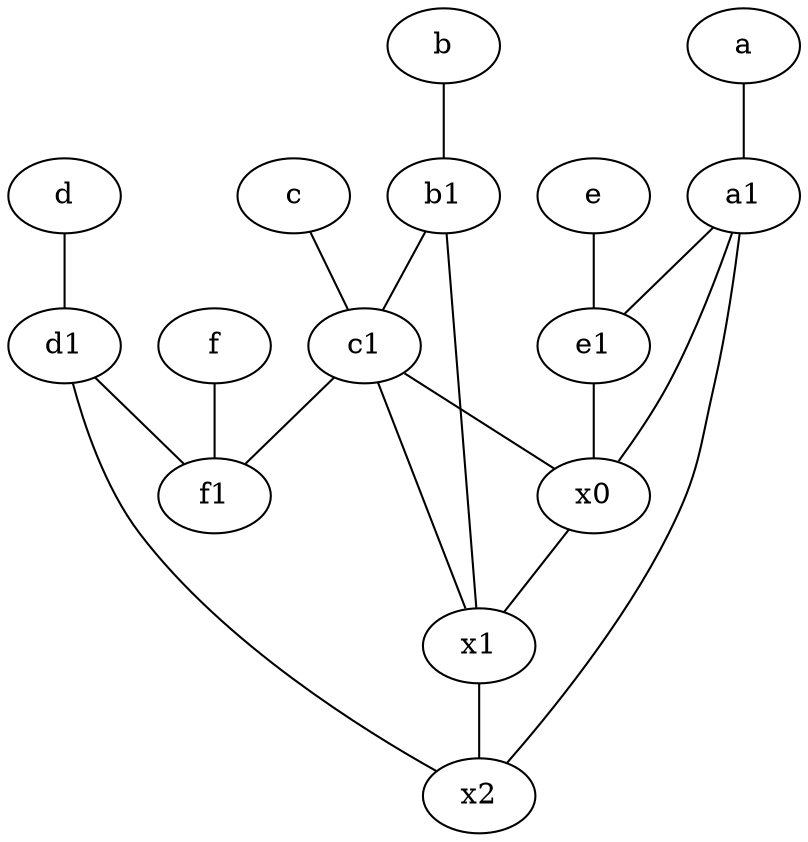 graph {
	node [labelfontsize=50]
	d1 [labelfontsize=50 pos="3,5!"]
	x1 [labelfontsize=50]
	c [labelfontsize=50 pos="4.5,2!"]
	f [labelfontsize=50 pos="3,9!"]
	x0 [labelfontsize=50]
	f1 [labelfontsize=50 pos="3,8!"]
	b1 [labelfontsize=50 pos="9,4!"]
	e1 [labelfontsize=50 pos="7,7!"]
	e [labelfontsize=50 pos="7,9!"]
	c1 [labelfontsize=50 pos="4.5,3!"]
	a [labelfontsize=50 pos="8,2!"]
	x2 [labelfontsize=50]
	a1 [labelfontsize=50 pos="8,3!"]
	b [labelfontsize=50 pos="10,4!"]
	d [labelfontsize=50 pos="2,5!"]
	a -- a1
	e -- e1
	a1 -- x2
	f -- f1
	c -- c1
	c1 -- x1
	x1 -- x2
	d1 -- f1
	b1 -- x1
	b1 -- c1
	b -- b1
	c1 -- x0
	a1 -- e1
	d -- d1
	d1 -- x2
	a1 -- x0
	x0 -- x1
	e1 -- x0
	c1 -- f1
}
